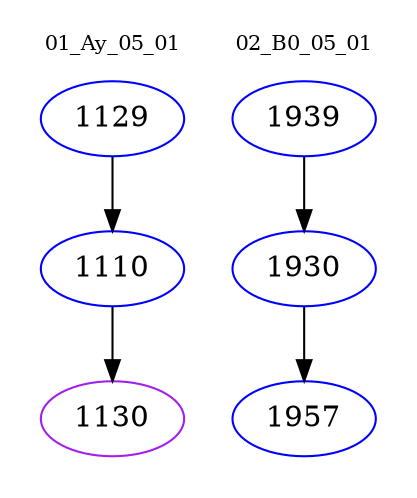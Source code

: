 digraph{
subgraph cluster_0 {
color = white
label = "01_Ay_05_01";
fontsize=10;
T0_1129 [label="1129", color="blue"]
T0_1129 -> T0_1110 [color="black"]
T0_1110 [label="1110", color="blue"]
T0_1110 -> T0_1130 [color="black"]
T0_1130 [label="1130", color="purple"]
}
subgraph cluster_1 {
color = white
label = "02_B0_05_01";
fontsize=10;
T1_1939 [label="1939", color="blue"]
T1_1939 -> T1_1930 [color="black"]
T1_1930 [label="1930", color="blue"]
T1_1930 -> T1_1957 [color="black"]
T1_1957 [label="1957", color="blue"]
}
}
